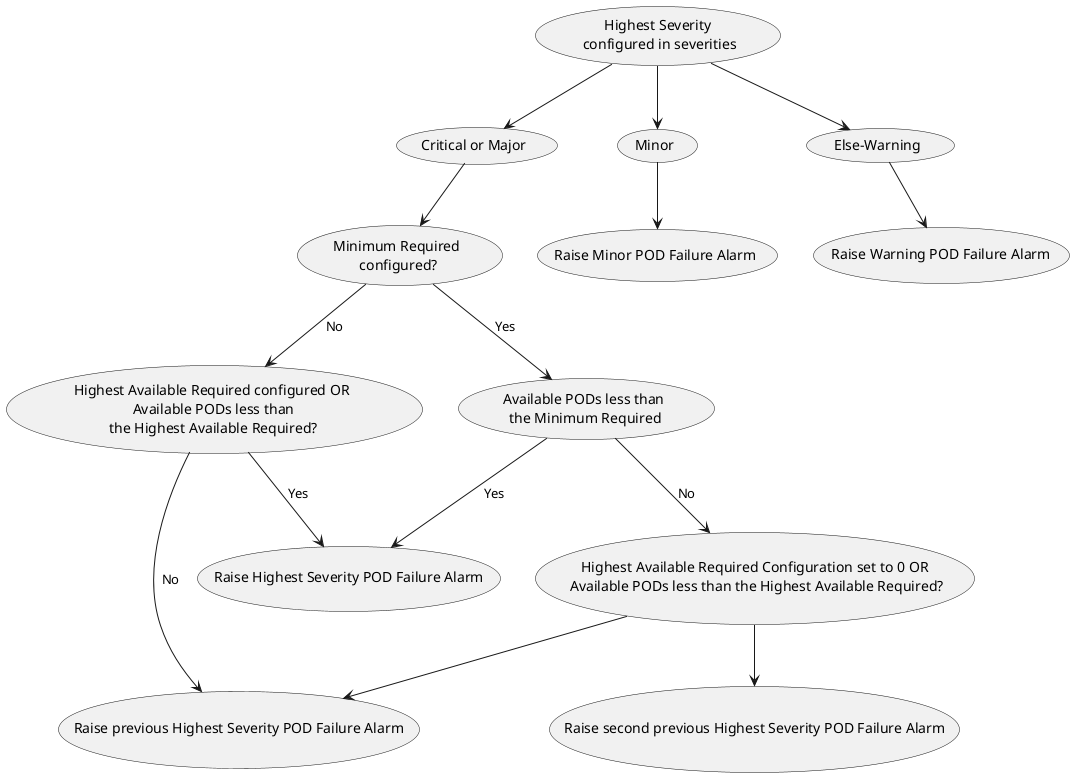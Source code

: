 @startuml
(Highest Severity\n configured in severities) -down-> (Critical or Major)
(Highest Severity\n configured in severities) -down-> (Minor)
(Highest Severity\n configured in severities) -down-> (Else-Warning)
(Critical or Major) -down-> (Minimum Required\n configured?)
(Minimum Required\n configured?) -down-> (Highest Available Required configured OR\n Available PODs less than\n the Highest Available Required?) : "No"
(Highest Available Required configured OR\n Available PODs less than\n the Highest Available Required?) -down-> (Raise Highest Severity POD Failure Alarm) : "Yes"
(Highest Available Required configured OR\n Available PODs less than\n the Highest Available Required?) -down-> (Raise previous Highest Severity POD Failure Alarm) : "No"
(Minimum Required\n configured?) -down-> (Available PODs less than\n the Minimum Required) : "Yes"
(Available PODs less than\n the Minimum Required) -down-> (Raise Highest Severity POD Failure Alarm) : "Yes"
(Available PODs less than\n the Minimum Required) -down-> (Highest Available Required Configuration set to 0 OR\n Available PODs less than the Highest Available Required?) : "No"
(Highest Available Required Configuration set to 0 OR\n Available PODs less than the Highest Available Required?) -down-> (Raise second previous Highest Severity POD Failure Alarm)
(Highest Available Required Configuration set to 0 OR\n Available PODs less than the Highest Available Required?) -down-> (Raise previous Highest Severity POD Failure Alarm)
(Minor) -down-> (Raise Minor POD Failure Alarm)
(Else-Warning) -down-> (Raise Warning POD Failure Alarm)
@enduml
